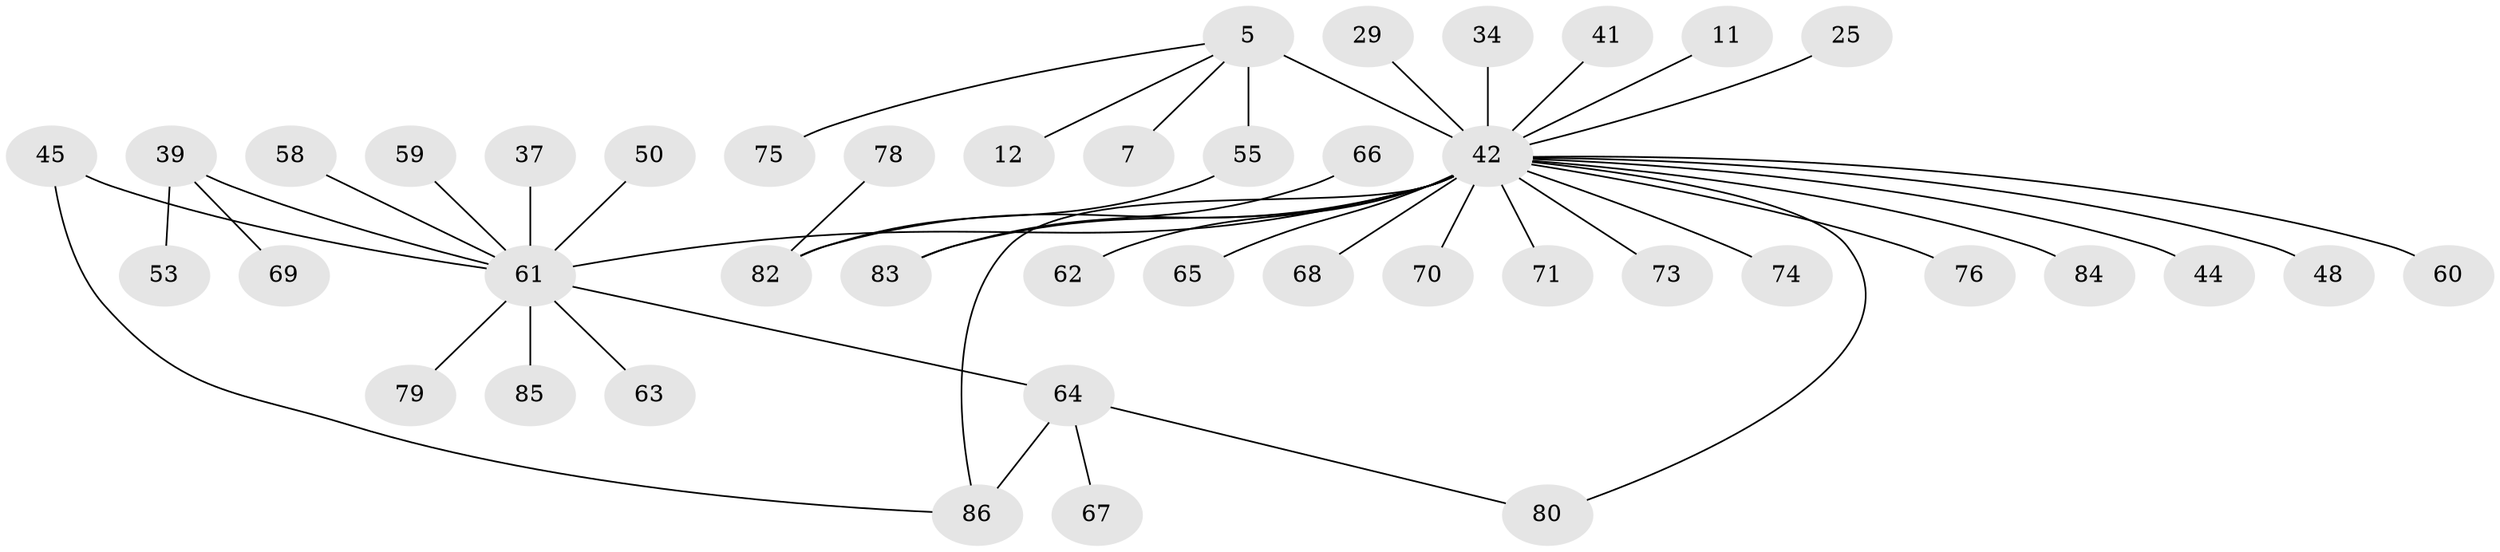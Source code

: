 // original degree distribution, {27: 0.011627906976744186, 2: 0.20930232558139536, 3: 0.09302325581395349, 8: 0.011627906976744186, 9: 0.011627906976744186, 1: 0.5697674418604651, 11: 0.011627906976744186, 6: 0.023255813953488372, 5: 0.011627906976744186, 4: 0.03488372093023256, 7: 0.011627906976744186}
// Generated by graph-tools (version 1.1) at 2025/47/03/09/25 04:47:15]
// undirected, 43 vertices, 46 edges
graph export_dot {
graph [start="1"]
  node [color=gray90,style=filled];
  5 [super="+4+2"];
  7;
  11;
  12;
  25;
  29;
  34;
  37;
  39 [super="+19+23+31"];
  41;
  42 [super="+1"];
  44;
  45;
  48;
  50;
  53;
  55 [super="+52"];
  58;
  59;
  60 [super="+13"];
  61 [super="+27+35+10+22"];
  62 [super="+38"];
  63 [super="+33"];
  64 [super="+36"];
  65;
  66;
  67;
  68;
  69;
  70 [super="+49"];
  71;
  73 [super="+57"];
  74 [super="+43"];
  75;
  76;
  78;
  79;
  80 [super="+30"];
  82 [super="+72"];
  83 [super="+56+81"];
  84 [super="+77"];
  85;
  86 [super="+54"];
  5 -- 7;
  5 -- 12;
  5 -- 42 [weight=4];
  5 -- 75;
  5 -- 55;
  11 -- 42;
  25 -- 42;
  29 -- 42;
  34 -- 42;
  37 -- 61;
  39 -- 69;
  39 -- 53;
  39 -- 61 [weight=2];
  41 -- 42;
  42 -- 68;
  42 -- 86;
  42 -- 65;
  42 -- 71;
  42 -- 76;
  42 -- 82 [weight=2];
  42 -- 44;
  42 -- 48;
  42 -- 60 [weight=2];
  42 -- 80;
  42 -- 61 [weight=3];
  42 -- 62;
  42 -- 74;
  42 -- 70;
  42 -- 83 [weight=2];
  42 -- 73;
  42 -- 84;
  45 -- 86;
  45 -- 61;
  50 -- 61;
  55 -- 82;
  58 -- 61;
  59 -- 61;
  61 -- 85;
  61 -- 79;
  61 -- 63;
  61 -- 64;
  64 -- 80;
  64 -- 67;
  64 -- 86 [weight=2];
  66 -- 83;
  78 -- 82;
}

